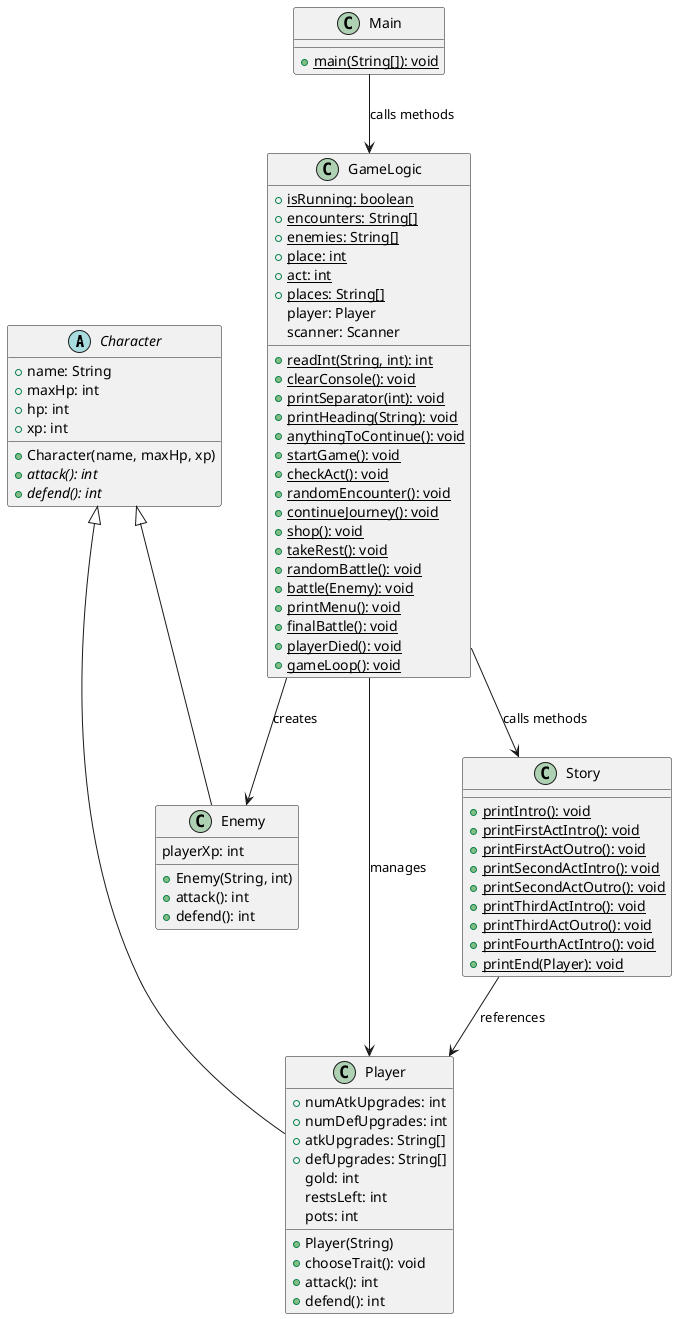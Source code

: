 @startuml

abstract class Character{
    + name: String
    + maxHp: int
    + hp: int
    + xp: int
    + Character(name, maxHp, xp)
    + {abstract} attack(): int
    + {abstract} defend(): int
}

class Main{
    + {static} main(String[]): void
}

class Player{
    + numAtkUpgrades: int
    + numDefUpgrades: int
    + atkUpgrades: String[]
    + defUpgrades: String[]
    gold: int
    restsLeft: int
    pots: int
    + Player(String)
    + chooseTrait(): void
    + attack(): int
    + defend(): int
}

class Enemy{
    playerXp: int
    + Enemy(String, int)
    + attack(): int
    + defend(): int
}

class Story{
    + {static} printIntro(): void
    + {static} printFirstActIntro(): void
    + {static} printFirstActOutro(): void
    + {static} printSecondActIntro(): void
    + {static} printSecondActOutro(): void
    + {static} printThirdActIntro(): void
    + {static} printThirdActOutro(): void
    + {static} printFourthActIntro(): void
    + {static} printEnd(Player): void
}

class GameLogic{
    + {static} isRunning: boolean
    + {static} encounters: String[]
    + {static} enemies: String[]
    + {static} place: int
    + {static} act: int
    + {static} places: String[]
    player: Player
    scanner: Scanner
    + {static} readInt(String, int): int
    + {static} clearConsole(): void
    + {static} printSeparator(int): void
    + {static} printHeading(String): void
    + {static} anythingToContinue(): void
    + {static} startGame(): void
    + {static} checkAct(): void
    + {static} randomEncounter(): void
    + {static} continueJourney(): void
    + {static} shop(): void
    + {static} takeRest(): void
    + {static} randomBattle(): void
    + {static} battle(Enemy): void
    + {static} printMenu(): void
    + {static} finalBattle(): void
    + {static} playerDied(): void
    + {static} gameLoop(): void
}

Character <|-- Player
Character <|-- Enemy
GameLogic --> Player : manages
GameLogic --> Enemy : creates
GameLogic --> Story : calls methods
Story --> Player : references
Main --> GameLogic : calls methods

@enduml